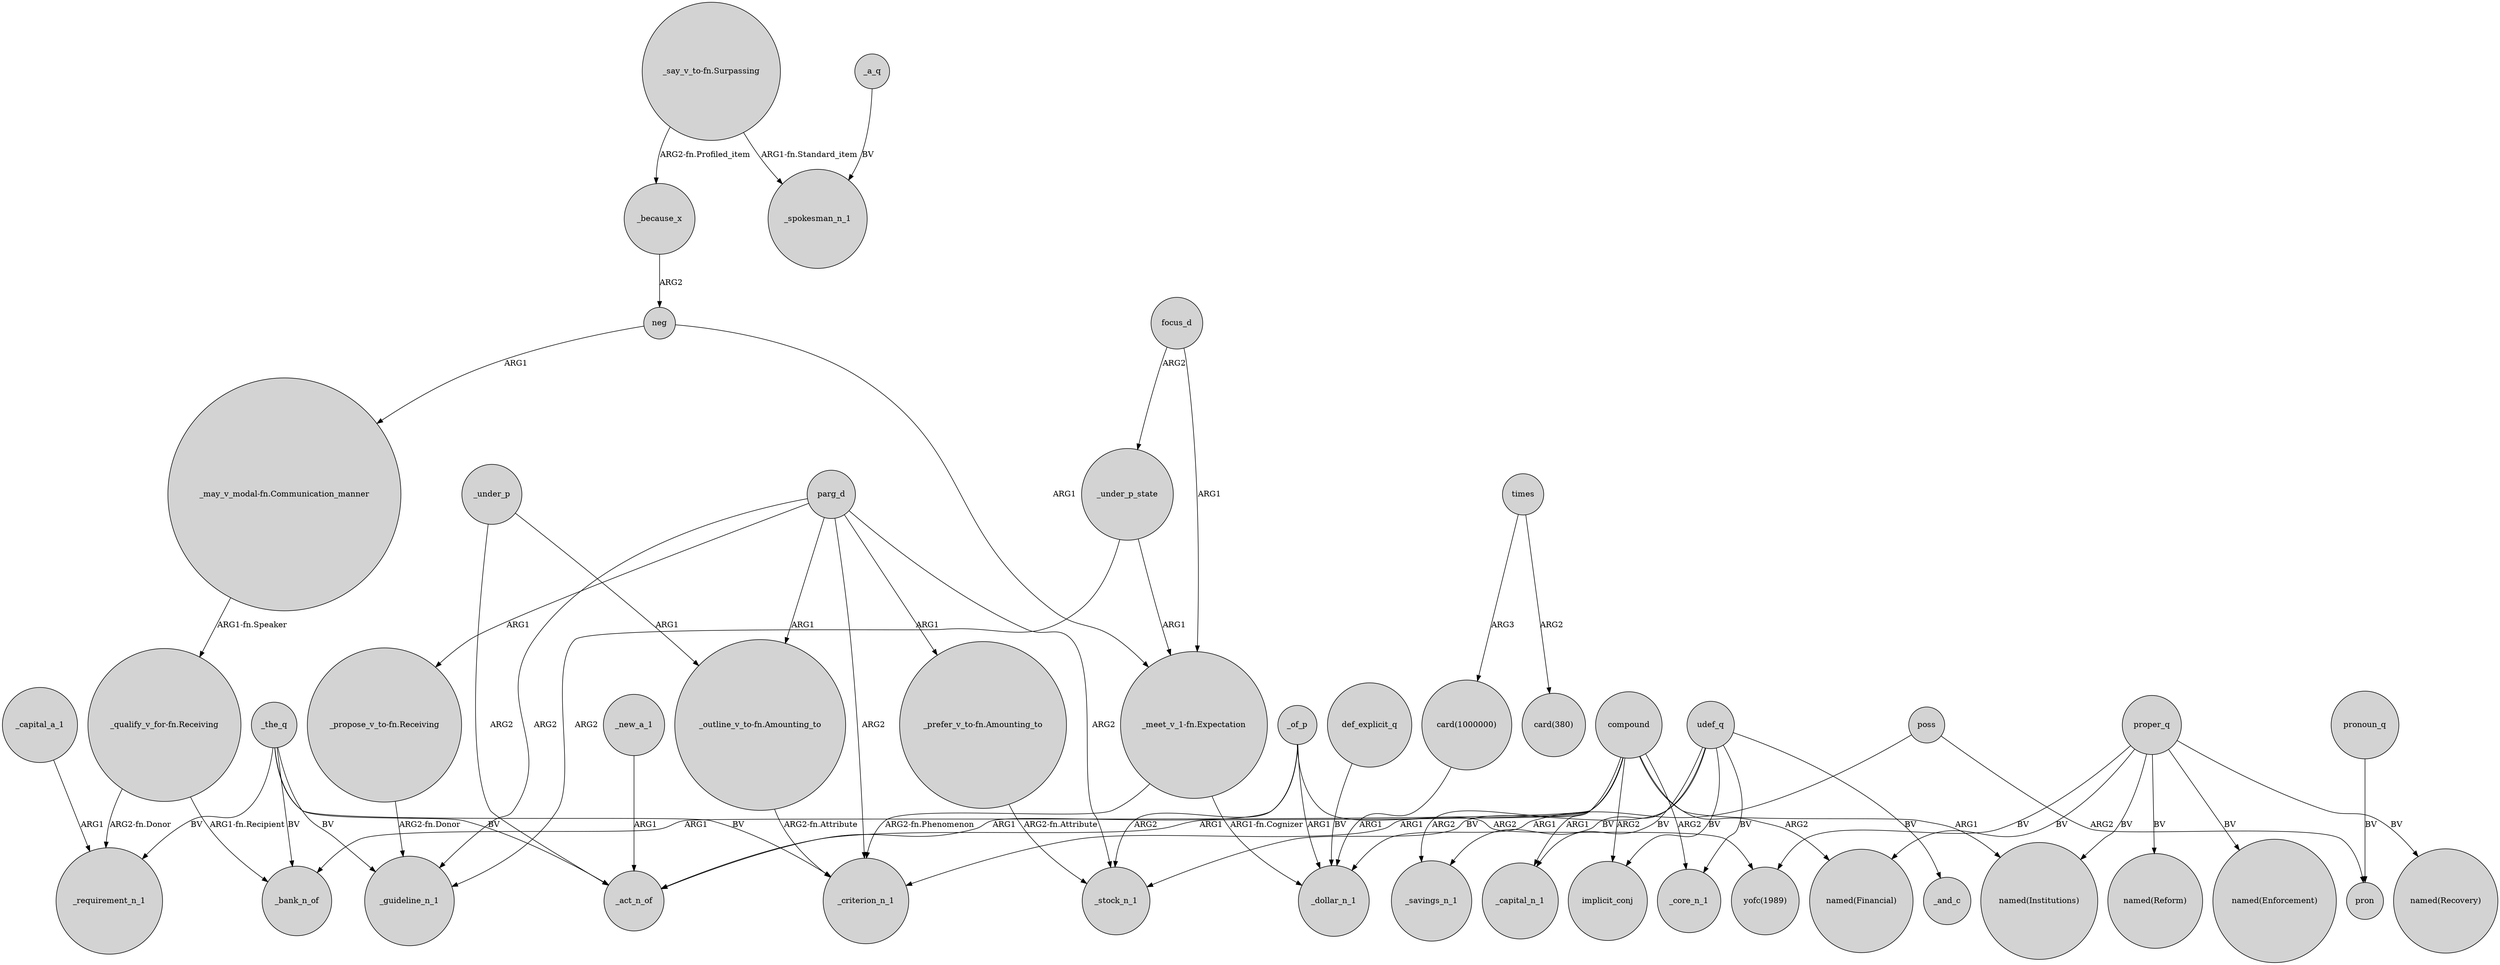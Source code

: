 digraph {
	node [shape=circle style=filled]
	_capital_a_1 -> _requirement_n_1 [label=ARG1]
	_of_p -> _dollar_n_1 [label=ARG1]
	udef_q -> _savings_n_1 [label=BV]
	_under_p -> "_outline_v_to-fn.Amounting_to" [label=ARG1]
	focus_d -> "_meet_v_1-fn.Expectation" [label=ARG1]
	def_explicit_q -> _dollar_n_1 [label=BV]
	"_meet_v_1-fn.Expectation" -> _dollar_n_1 [label="ARG1-fn.Cognizer"]
	_the_q -> _criterion_n_1 [label=BV]
	"_meet_v_1-fn.Expectation" -> _criterion_n_1 [label="ARG2-fn.Phenomenon"]
	_the_q -> _requirement_n_1 [label=BV]
	_the_q -> _bank_n_of [label=BV]
	compound -> _criterion_n_1 [label=ARG1]
	"_propose_v_to-fn.Receiving" -> _guideline_n_1 [label="ARG2-fn.Donor"]
	parg_d -> "_propose_v_to-fn.Receiving" [label=ARG1]
	neg -> "_meet_v_1-fn.Expectation" [label=ARG1]
	compound -> _core_n_1 [label=ARG2]
	compound -> _bank_n_of [label=ARG1]
	_of_p -> _act_n_of [label=ARG1]
	neg -> "_may_v_modal-fn.Communication_manner" [label=ARG1]
	_new_a_1 -> _act_n_of [label=ARG1]
	times -> "card(1000000)" [label=ARG3]
	proper_q -> "named(Reform)" [label=BV]
	proper_q -> "named(Enforcement)" [label=BV]
	compound -> "named(Financial)" [label=ARG2]
	compound -> _act_n_of [label=ARG1]
	"_qualify_v_for-fn.Receiving" -> _bank_n_of [label="ARG1-fn.Recipient"]
	udef_q -> _and_c [label=BV]
	_under_p -> _act_n_of [label=ARG2]
	parg_d -> "_outline_v_to-fn.Amounting_to" [label=ARG1]
	"_qualify_v_for-fn.Receiving" -> _requirement_n_1 [label="ARG2-fn.Donor"]
	times -> "card(380)" [label=ARG2]
	compound -> implicit_conj [label=ARG2]
	_of_p -> "yofc(1989)" [label=ARG2]
	parg_d -> "_prefer_v_to-fn.Amounting_to" [label=ARG1]
	udef_q -> _core_n_1 [label=BV]
	pronoun_q -> pron [label=BV]
	poss -> pron [label=ARG2]
	udef_q -> _stock_n_1 [label=BV]
	_the_q -> _guideline_n_1 [label=BV]
	_under_p_state -> _guideline_n_1 [label=ARG2]
	"_prefer_v_to-fn.Amounting_to" -> _stock_n_1 [label="ARG2-fn.Attribute"]
	proper_q -> "named(Institutions)" [label=BV]
	"_outline_v_to-fn.Amounting_to" -> _criterion_n_1 [label="ARG2-fn.Attribute"]
	udef_q -> _capital_n_1 [label=BV]
	proper_q -> "yofc(1989)" [label=BV]
	"card(1000000)" -> _dollar_n_1 [label=ARG1]
	compound -> _capital_n_1 [label=ARG1]
	proper_q -> "named(Financial)" [label=BV]
	"_say_v_to-fn.Surpassing" -> _because_x [label="ARG2-fn.Profiled_item"]
	_of_p -> _stock_n_1 [label=ARG2]
	focus_d -> _under_p_state [label=ARG2]
	compound -> "named(Institutions)" [label=ARG1]
	compound -> _savings_n_1 [label=ARG2]
	"_may_v_modal-fn.Communication_manner" -> "_qualify_v_for-fn.Receiving" [label="ARG1-fn.Speaker"]
	poss -> _dollar_n_1 [label=ARG1]
	_under_p_state -> "_meet_v_1-fn.Expectation" [label=ARG1]
	udef_q -> implicit_conj [label=BV]
	_a_q -> _spokesman_n_1 [label=BV]
	proper_q -> "named(Recovery)" [label=BV]
	parg_d -> _criterion_n_1 [label=ARG2]
	_the_q -> _act_n_of [label=BV]
	"_say_v_to-fn.Surpassing" -> _spokesman_n_1 [label="ARG1-fn.Standard_item"]
	parg_d -> _stock_n_1 [label=ARG2]
	_because_x -> neg [label=ARG2]
	parg_d -> _guideline_n_1 [label=ARG2]
}
